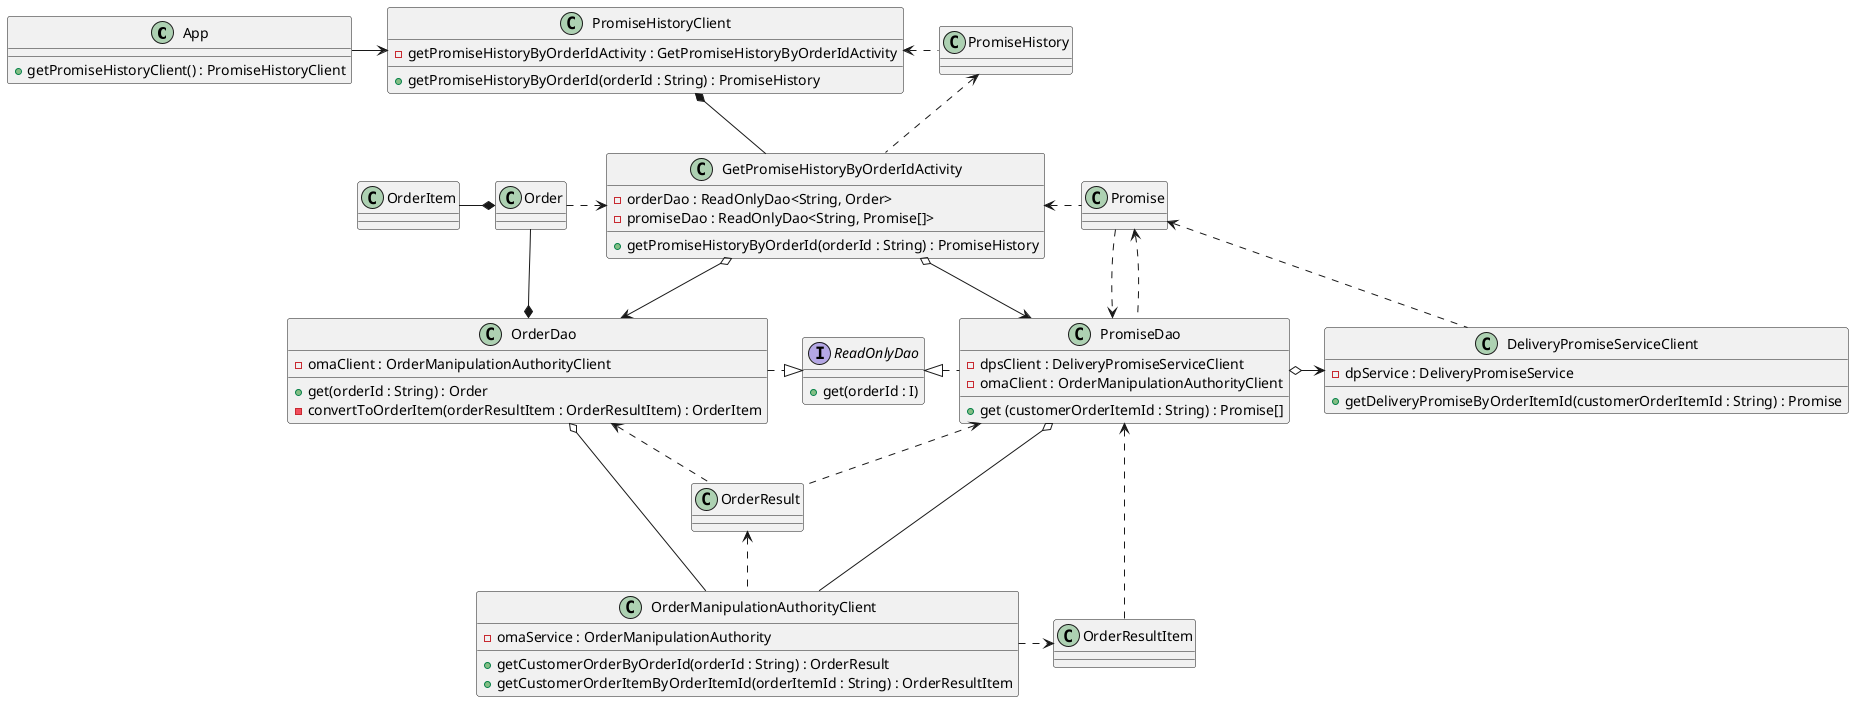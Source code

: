 @startuml

class App{
+ getPromiseHistoryClient() : PromiseHistoryClient
}

class PromiseHistoryClient {
- getPromiseHistoryByOrderIdActivity : GetPromiseHistoryByOrderIdActivity

+ getPromiseHistoryByOrderId(orderId : String) : PromiseHistory
}

class GetPromiseHistoryByOrderIdActivity {
- orderDao : ReadOnlyDao<String, Order>
- promiseDao : ReadOnlyDao<String, Promise[]>

+ getPromiseHistoryByOrderId(orderId : String) : PromiseHistory
}

class OrderDao {
- omaClient : OrderManipulationAuthorityClient

+ get(orderId : String) : Order
- convertToOrderItem(orderResultItem : OrderResultItem) : OrderItem
}

class PromiseDao {
- dpsClient : DeliveryPromiseServiceClient
- omaClient : OrderManipulationAuthorityClient

+ get (customerOrderItemId : String) : Promise[]
}

interface ReadOnlyDao {
+ get(orderId : I)
}

class OrderManipulationAuthorityClient {
- omaService : OrderManipulationAuthority

+ getCustomerOrderByOrderId(orderId : String) : OrderResult
+ getCustomerOrderItemByOrderItemId(orderItemId : String) : OrderResultItem
}

class DeliveryPromiseServiceClient {
- dpService : DeliveryPromiseService

+ getDeliveryPromiseByOrderItemId(customerOrderItemId : String) : Promise
}

App -> PromiseHistoryClient
PromiseHistoryClient *-- GetPromiseHistoryByOrderIdActivity

GetPromiseHistoryByOrderIdActivity o--> OrderDao
GetPromiseHistoryByOrderIdActivity o--> PromiseDao
OrderDao .|> ReadOnlyDao
ReadOnlyDao <|. PromiseDao
PromiseDao o-> DeliveryPromiseServiceClient
PromiseDao o-- OrderManipulationAuthorityClient
OrderDao o-- OrderManipulationAuthorityClient
OrderResult <.. OrderManipulationAuthorityClient
OrderDao <.. OrderResult
PromiseDao <.. OrderResult
OrderItem -* Order
Order --* OrderDao
Order .> GetPromiseHistoryByOrderIdActivity
OrderManipulationAuthorityClient .> OrderResultItem
PromiseDao <.. OrderResultItem
Promise <.. DeliveryPromiseServiceClient
Promise .> PromiseDao
Promise <.. PromiseDao
GetPromiseHistoryByOrderIdActivity <. Promise
PromiseHistory <. GetPromiseHistoryByOrderIdActivity
PromiseHistoryClient <. PromiseHistory

@enduml